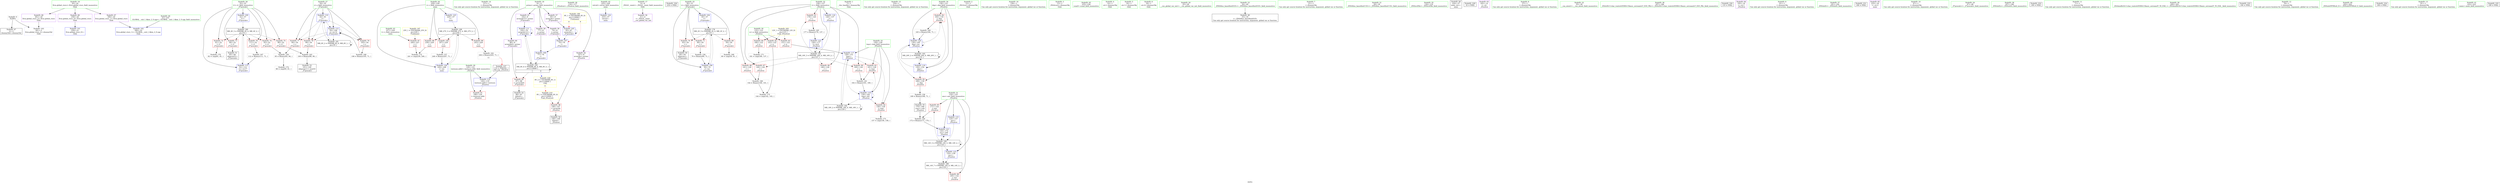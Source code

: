 digraph "SVFG" {
	label="SVFG";

	Node0x562e04402840 [shape=record,color=grey,label="{NodeID: 0\nNullPtr}"];
	Node0x562e04402840 -> Node0x562e0441ceb0[style=solid];
	Node0x562e04402840 -> Node0x562e0441ddd0[style=solid];
	Node0x562e0442ced0 [shape=record,color=black,label="{NodeID: 180\nMR_4V_3 = PHI(MR_4V_4, MR_4V_2, )\npts\{53 \}\n}"];
	Node0x562e0442ced0 -> Node0x562e0441f410[style=dashed];
	Node0x562e0442ced0 -> Node0x562e0441f4e0[style=dashed];
	Node0x562e0442ced0 -> Node0x562e0441f5b0[style=dashed];
	Node0x562e0442ced0 -> Node0x562e0441f680[style=dashed];
	Node0x562e0442ced0 -> Node0x562e0441f750[style=dashed];
	Node0x562e0442ced0 -> Node0x562e0441d600[style=dashed];
	Node0x562e0441d890 [shape=record,color=red,label="{NodeID: 97\n240\<--227\n\<--t\nmain\n}"];
	Node0x562e0441d890 -> Node0x562e04426330[style=solid];
	Node0x562e0441b0a0 [shape=record,color=green,label="{NodeID: 14\n137\<--1\n\<--dummyObj\nCan only get source location for instruction, argument, global var or function.}"];
	Node0x562e0441d460 [shape=record,color=blue,label="{NodeID: 111\n102\<--76\narrayidx12\<--\n_Z7precalcv\n}"];
	Node0x562e0441d460 -> Node0x562e0441d460[style=dashed];
	Node0x562e0441d460 -> Node0x562e0442d8d0[style=dashed];
	Node0x562e0441bd60 [shape=record,color=green,label="{NodeID: 28\n116\<--117\n_Z5solvei\<--_Z5solvei_field_insensitive\n}"];
	Node0x562e04423010 [shape=record,color=blue,label="{NodeID: 125\n229\<--57\ni\<--\nmain\n}"];
	Node0x562e04423010 -> Node0x562e0442fbd0[style=dashed];
	Node0x562e0441ca40 [shape=record,color=green,label="{NodeID: 42\n225\<--226\nretval\<--retval_field_insensitive\nmain\n}"];
	Node0x562e0441ca40 -> Node0x562e04422f40[style=solid];
	Node0x562e0441e680 [shape=record,color=purple,label="{NodeID: 56\n31\<--4\n\<--_ZStL8__ioinit\n__cxx_global_var_init\n}"];
	Node0x562e044404c0 [shape=record,color=black,label="{NodeID: 236\n234 = PHI()\n}"];
	Node0x562e0441f270 [shape=record,color=red,label="{NodeID: 70\n63\<--50\n\<--i\n_Z7precalcv\n}"];
	Node0x562e0441f270 -> Node0x562e0441e1a0[style=solid];
	Node0x562e04425bb0 [shape=record,color=grey,label="{NodeID: 167\n112 = Binary(111, 71, )\n}"];
	Node0x562e04425bb0 -> Node0x562e0441d600[style=solid];
	Node0x562e0441fdd0 [shape=record,color=red,label="{NodeID: 84\n180\<--122\n\<--n\n_Z5solvei\n}"];
	Node0x562e0441fdd0 -> Node0x562e044261b0[style=solid];
	Node0x562e04402ec0 [shape=record,color=green,label="{NodeID: 1\n7\<--1\n__dso_handle\<--dummyObj\nGlob }"];
	Node0x562e0442d3d0 [shape=record,color=black,label="{NodeID: 181\nMR_6V_2 = PHI(MR_6V_6, MR_6V_1, )\npts\{55 \}\n}"];
	Node0x562e0442d3d0 -> Node0x562e0441d390[style=dashed];
	Node0x562e0442d3d0 -> Node0x562e0442d3d0[style=dashed];
	Node0x562e0441d960 [shape=record,color=red,label="{NodeID: 98\n239\<--229\n\<--i\nmain\n}"];
	Node0x562e0441d960 -> Node0x562e04426330[style=solid];
	Node0x562e0441b130 [shape=record,color=green,label="{NodeID: 15\n154\<--1\n\<--dummyObj\nCan only get source location for instruction, argument, global var or function.}"];
	Node0x562e0441d530 [shape=record,color=blue,label="{NodeID: 112\n54\<--106\nj\<--inc14\n_Z7precalcv\n}"];
	Node0x562e0441d530 -> Node0x562e0441f820[style=dashed];
	Node0x562e0441d530 -> Node0x562e0441f8f0[style=dashed];
	Node0x562e0441d530 -> Node0x562e0441f9c0[style=dashed];
	Node0x562e0441d530 -> Node0x562e0441d530[style=dashed];
	Node0x562e0441d530 -> Node0x562e0442d3d0[style=dashed];
	Node0x562e0441be60 [shape=record,color=green,label="{NodeID: 29\n120\<--121\ntestnum.addr\<--testnum.addr_field_insensitive\n_Z5solvei\n}"];
	Node0x562e0441be60 -> Node0x562e0441fb60[style=solid];
	Node0x562e0441be60 -> Node0x562e0441d6d0[style=solid];
	Node0x562e044230e0 [shape=record,color=blue,label="{NodeID: 126\n229\<--248\ni\<--inc\nmain\n}"];
	Node0x562e044230e0 -> Node0x562e0442fbd0[style=dashed];
	Node0x562e0441cb10 [shape=record,color=green,label="{NodeID: 43\n227\<--228\nt\<--t_field_insensitive\nmain\n}"];
	Node0x562e0441cb10 -> Node0x562e0441d890[style=solid];
	Node0x562e0441e750 [shape=record,color=purple,label="{NodeID: 57\n65\<--8\narrayidx\<--prime\n_Z7precalcv\n}"];
	Node0x562e0441e750 -> Node0x562e0441cf80[style=solid];
	Node0x562e04440590 [shape=record,color=black,label="{NodeID: 237\n119 = PHI(244, )\n0th arg _Z5solvei }"];
	Node0x562e04440590 -> Node0x562e0441d6d0[style=solid];
	Node0x562e0441f340 [shape=record,color=red,label="{NodeID: 71\n69\<--50\n\<--i\n_Z7precalcv\n}"];
	Node0x562e0441f340 -> Node0x562e04424e30[style=solid];
	Node0x562e04425d30 [shape=record,color=grey,label="{NodeID: 168\n106 = Binary(105, 71, )\n}"];
	Node0x562e04425d30 -> Node0x562e0441d530[style=solid];
	Node0x562e0441fea0 [shape=record,color=red,label="{NodeID: 85\n171\<--124\n\<--ans\n_Z5solvei\n}"];
	Node0x562e0441fea0 -> Node0x562e04425730[style=solid];
	Node0x562e0441a230 [shape=record,color=green,label="{NodeID: 2\n12\<--1\n_ZSt3cin\<--dummyObj\nGlob }"];
	Node0x562e0442d8d0 [shape=record,color=black,label="{NodeID: 182\nMR_8V_6 = PHI(MR_8V_9, MR_8V_5, )\npts\{110000 \}\n|{|<s3>9}}"];
	Node0x562e0442d8d0 -> Node0x562e0441fa90[style=dashed];
	Node0x562e0442d8d0 -> Node0x562e0441d460[style=dashed];
	Node0x562e0442d8d0 -> Node0x562e0442d8d0[style=dashed];
	Node0x562e0442d8d0:s3 -> Node0x562e04436940[style=dashed,color=blue];
	Node0x562e0441da30 [shape=record,color=red,label="{NodeID: 99\n243\<--229\n\<--i\nmain\n}"];
	Node0x562e0441da30 -> Node0x562e04425430[style=solid];
	Node0x562e0441b1f0 [shape=record,color=green,label="{NodeID: 16\n158\<--1\n\<--dummyObj\nCan only get source location for instruction, argument, global var or function.}"];
	Node0x562e0441d600 [shape=record,color=blue,label="{NodeID: 113\n52\<--112\ni1\<--inc17\n_Z7precalcv\n}"];
	Node0x562e0441d600 -> Node0x562e0442ced0[style=dashed];
	Node0x562e0441bf30 [shape=record,color=green,label="{NodeID: 30\n122\<--123\nn\<--n_field_insensitive\n_Z5solvei\n}"];
	Node0x562e0441bf30 -> Node0x562e0441fc30[style=solid];
	Node0x562e0441bf30 -> Node0x562e0441fd00[style=solid];
	Node0x562e0441bf30 -> Node0x562e0441fdd0[style=solid];
	Node0x562e04434de0 [shape=record,color=yellow,style=double,label="{NodeID: 210\n8V_1 = ENCHI(MR_8V_0)\npts\{110000 \}\nFun[_Z5solvei]}"];
	Node0x562e04434de0 -> Node0x562e0441d7c0[style=dashed];
	Node0x562e0441cbe0 [shape=record,color=green,label="{NodeID: 44\n229\<--230\ni\<--i_field_insensitive\nmain\n}"];
	Node0x562e0441cbe0 -> Node0x562e0441d960[style=solid];
	Node0x562e0441cbe0 -> Node0x562e0441da30[style=solid];
	Node0x562e0441cbe0 -> Node0x562e0441db00[style=solid];
	Node0x562e0441cbe0 -> Node0x562e04423010[style=solid];
	Node0x562e0441cbe0 -> Node0x562e044230e0[style=solid];
	Node0x562e0441e820 [shape=record,color=purple,label="{NodeID: 58\n74\<--8\n\<--prime\n_Z7precalcv\n}"];
	Node0x562e0441e820 -> Node0x562e0441d120[style=solid];
	Node0x562e0441f410 [shape=record,color=red,label="{NodeID: 72\n81\<--52\n\<--i1\n_Z7precalcv\n}"];
	Node0x562e0441f410 -> Node0x562e04426030[style=solid];
	Node0x562e04425eb0 [shape=record,color=grey,label="{NodeID: 169\n60 = cmp(59, 61, )\n}"];
	Node0x562e0441ff70 [shape=record,color=red,label="{NodeID: 86\n195\<--124\n\<--ans\n_Z5solvei\n}"];
	Node0x562e0441a2c0 [shape=record,color=green,label="{NodeID: 3\n13\<--1\n_ZSt4cout\<--dummyObj\nGlob }"];
	Node0x562e0441db00 [shape=record,color=red,label="{NodeID: 100\n247\<--229\n\<--i\nmain\n}"];
	Node0x562e0441db00 -> Node0x562e04424cb0[style=solid];
	Node0x562e0441b2f0 [shape=record,color=green,label="{NodeID: 17\n4\<--6\n_ZStL8__ioinit\<--_ZStL8__ioinit_field_insensitive\nGlob }"];
	Node0x562e0441b2f0 -> Node0x562e0441e680[style=solid];
	Node0x562e04433a10 [shape=record,color=yellow,style=double,label="{NodeID: 197\n25V_1 = ENCHI(MR_25V_0)\npts\{228 \}\nFun[main]}"];
	Node0x562e04433a10 -> Node0x562e0441d890[style=dashed];
	Node0x562e0441d6d0 [shape=record,color=blue,label="{NodeID: 114\n120\<--119\ntestnum.addr\<--testnum\n_Z5solvei\n}"];
	Node0x562e0441d6d0 -> Node0x562e0441fb60[style=dashed];
	Node0x562e0441c000 [shape=record,color=green,label="{NodeID: 31\n124\<--125\nans\<--ans_field_insensitive\n_Z5solvei\n}"];
	Node0x562e0441c000 -> Node0x562e0441fea0[style=solid];
	Node0x562e0441c000 -> Node0x562e0441ff70[style=solid];
	Node0x562e0441c000 -> Node0x562e044227f0[style=solid];
	Node0x562e0441c000 -> Node0x562e04422cd0[style=solid];
	Node0x562e0441c000 -> Node0x562e04422e70[style=solid];
	Node0x562e0441ccb0 [shape=record,color=green,label="{NodeID: 45\n235\<--236\nscanf\<--scanf_field_insensitive\n}"];
	Node0x562e0441e8f0 [shape=record,color=purple,label="{NodeID: 59\n77\<--8\n\<--prime\n_Z7precalcv\n}"];
	Node0x562e0441e8f0 -> Node0x562e0441d1f0[style=solid];
	Node0x562e04424b30 [shape=record,color=grey,label="{NodeID: 156\n169 = Binary(168, 71, )\n}"];
	Node0x562e04424b30 -> Node0x562e0441e5b0[style=solid];
	Node0x562e0441f4e0 [shape=record,color=red,label="{NodeID: 73\n84\<--52\n\<--i1\n_Z7precalcv\n}"];
	Node0x562e0441f4e0 -> Node0x562e0441e270[style=solid];
	Node0x562e04426030 [shape=record,color=grey,label="{NodeID: 170\n82 = cmp(81, 61, )\n}"];
	Node0x562e04420040 [shape=record,color=red,label="{NodeID: 87\n140\<--126\n\<--i\n_Z5solvei\n}"];
	Node0x562e04420040 -> Node0x562e04425a30[style=solid];
	Node0x562e0441a350 [shape=record,color=green,label="{NodeID: 4\n14\<--1\n.str\<--dummyObj\nGlob }"];
	Node0x562e0441dbd0 [shape=record,color=blue,label="{NodeID: 101\n259\<--21\nllvm.global_ctors_0\<--\nGlob }"];
	Node0x562e0441b3f0 [shape=record,color=green,label="{NodeID: 18\n8\<--11\nprime\<--prime_field_insensitive\nGlob }"];
	Node0x562e0441b3f0 -> Node0x562e0441e750[style=solid];
	Node0x562e0441b3f0 -> Node0x562e0441e820[style=solid];
	Node0x562e0441b3f0 -> Node0x562e0441e8f0[style=solid];
	Node0x562e0441b3f0 -> Node0x562e0441e9c0[style=solid];
	Node0x562e0441b3f0 -> Node0x562e0441ea90[style=solid];
	Node0x562e0441b3f0 -> Node0x562e0441eb60[style=solid];
	Node0x562e044227f0 [shape=record,color=blue,label="{NodeID: 115\n124\<--137\nans\<--\n_Z5solvei\n}"];
	Node0x562e044227f0 -> Node0x562e044300d0[style=dashed];
	Node0x562e0441c0d0 [shape=record,color=green,label="{NodeID: 32\n126\<--127\ni\<--i_field_insensitive\n_Z5solvei\n}"];
	Node0x562e0441c0d0 -> Node0x562e04420040[style=solid];
	Node0x562e0441c0d0 -> Node0x562e04420110[style=solid];
	Node0x562e0441c0d0 -> Node0x562e044201e0[style=solid];
	Node0x562e0441c0d0 -> Node0x562e044202b0[style=solid];
	Node0x562e0441c0d0 -> Node0x562e04420380[style=solid];
	Node0x562e0441c0d0 -> Node0x562e044228c0[style=solid];
	Node0x562e0441c0d0 -> Node0x562e04422da0[style=solid];
	Node0x562e0441cdb0 [shape=record,color=green,label="{NodeID: 46\n22\<--255\n_GLOBAL__sub_I_Akim_2_0.cpp\<--_GLOBAL__sub_I_Akim_2_0.cpp_field_insensitive\n}"];
	Node0x562e0441cdb0 -> Node0x562e0441dcd0[style=solid];
	Node0x562e0441e9c0 [shape=record,color=purple,label="{NodeID: 60\n86\<--8\narrayidx6\<--prime\n_Z7precalcv\n}"];
	Node0x562e0441e9c0 -> Node0x562e0441fa90[style=solid];
	Node0x562e04424cb0 [shape=record,color=grey,label="{NodeID: 157\n248 = Binary(247, 71, )\n}"];
	Node0x562e04424cb0 -> Node0x562e044230e0[style=solid];
	Node0x562e0441f5b0 [shape=record,color=red,label="{NodeID: 74\n93\<--52\n\<--i1\n_Z7precalcv\n}"];
	Node0x562e0441f5b0 -> Node0x562e04424fb0[style=solid];
	Node0x562e044261b0 [shape=record,color=grey,label="{NodeID: 171\n181 = cmp(180, 137, )\n}"];
	Node0x562e04420110 [shape=record,color=red,label="{NodeID: 88\n141\<--126\n\<--i\n_Z5solvei\n}"];
	Node0x562e04420110 -> Node0x562e04425a30[style=solid];
	Node0x562e0441a3e0 [shape=record,color=green,label="{NodeID: 5\n16\<--1\n.str.1\<--dummyObj\nGlob }"];
	Node0x562e0441dcd0 [shape=record,color=blue,label="{NodeID: 102\n260\<--22\nllvm.global_ctors_1\<--_GLOBAL__sub_I_Akim_2_0.cpp\nGlob }"];
	Node0x562e0441b4f0 [shape=record,color=green,label="{NodeID: 19\n20\<--24\nllvm.global_ctors\<--llvm.global_ctors_field_insensitive\nGlob }"];
	Node0x562e0441b4f0 -> Node0x562e0441eea0[style=solid];
	Node0x562e0441b4f0 -> Node0x562e0441efa0[style=solid];
	Node0x562e0441b4f0 -> Node0x562e0441f0a0[style=solid];
	Node0x562e04433bd0 [shape=record,color=yellow,style=double,label="{NodeID: 199\n8V_1 = ENCHI(MR_8V_0)\npts\{110000 \}\nFun[main]|{<s0>9|<s1>9}}"];
	Node0x562e04433bd0:s0 -> Node0x562e0441cf80[style=dashed,color=red];
	Node0x562e04433bd0:s1 -> Node0x562e0441d120[style=dashed,color=red];
	Node0x562e044228c0 [shape=record,color=blue,label="{NodeID: 116\n126\<--137\ni\<--\n_Z5solvei\n}"];
	Node0x562e044228c0 -> Node0x562e044305d0[style=dashed];
	Node0x562e0441c1a0 [shape=record,color=green,label="{NodeID: 33\n128\<--129\ntmp\<--tmp_field_insensitive\n_Z5solvei\n}"];
	Node0x562e0441c1a0 -> Node0x562e04420450[style=solid];
	Node0x562e0441c1a0 -> Node0x562e04420520[style=solid];
	Node0x562e0441c1a0 -> Node0x562e04422990[style=solid];
	Node0x562e0441c1a0 -> Node0x562e04422b30[style=solid];
	Node0x562e0441ceb0 [shape=record,color=black,label="{NodeID: 47\n2\<--3\ndummyVal\<--dummyVal\n}"];
	Node0x562e0441ea90 [shape=record,color=purple,label="{NodeID: 61\n102\<--8\narrayidx12\<--prime\n_Z7precalcv\n}"];
	Node0x562e0441ea90 -> Node0x562e0441d460[style=solid];
	Node0x562e04424e30 [shape=record,color=grey,label="{NodeID: 158\n70 = Binary(69, 71, )\n}"];
	Node0x562e04424e30 -> Node0x562e0441d050[style=solid];
	Node0x562e0441f680 [shape=record,color=red,label="{NodeID: 75\n98\<--52\n\<--i1\n_Z7precalcv\n}"];
	Node0x562e0441f680 -> Node0x562e044255b0[style=solid];
	Node0x562e04426330 [shape=record,color=grey,label="{NodeID: 172\n241 = cmp(239, 240, )\n}"];
	Node0x562e044201e0 [shape=record,color=red,label="{NodeID: 89\n146\<--126\n\<--i\n_Z5solvei\n}"];
	Node0x562e0441ac20 [shape=record,color=green,label="{NodeID: 6\n18\<--1\n.str.2\<--dummyObj\nGlob }"];
	Node0x562e0442ecd0 [shape=record,color=black,label="{NodeID: 186\nMR_14V_7 = PHI(MR_14V_6, MR_14V_3, )\npts\{125 \}\n}"];
	Node0x562e0442ecd0 -> Node0x562e0441ff70[style=dashed];
	Node0x562e0441ddd0 [shape=record,color=blue, style = dotted,label="{NodeID: 103\n261\<--3\nllvm.global_ctors_2\<--dummyVal\nGlob }"];
	Node0x562e0441b5f0 [shape=record,color=green,label="{NodeID: 20\n25\<--26\n__cxx_global_var_init\<--__cxx_global_var_init_field_insensitive\n}"];
	Node0x562e04422990 [shape=record,color=blue,label="{NodeID: 117\n128\<--151\ntmp\<--\n_Z5solvei\n}"];
	Node0x562e04422990 -> Node0x562e04420450[style=dashed];
	Node0x562e04422990 -> Node0x562e04420520[style=dashed];
	Node0x562e04422990 -> Node0x562e04422b30[style=dashed];
	Node0x562e04422990 -> Node0x562e04420ba0[style=dashed];
	Node0x562e0441c270 [shape=record,color=green,label="{NodeID: 34\n130\<--131\ndeg\<--deg_field_insensitive\n_Z5solvei\n}"];
	Node0x562e0441c270 -> Node0x562e044205f0[style=solid];
	Node0x562e0441c270 -> Node0x562e044206c0[style=solid];
	Node0x562e0441c270 -> Node0x562e04422a60[style=solid];
	Node0x562e0441c270 -> Node0x562e04422c00[style=solid];
	Node0x562e0441dfd0 [shape=record,color=black,label="{NodeID: 48\n33\<--34\n\<--_ZNSt8ios_base4InitD1Ev\nCan only get source location for instruction, argument, global var or function.}"];
	Node0x562e04436940 [shape=record,color=yellow,style=double,label="{NodeID: 228\n8V_2 = CSCHI(MR_8V_1)\npts\{110000 \}\nCS[]|{<s0>11}}"];
	Node0x562e04436940:s0 -> Node0x562e04434de0[style=dashed,color=red];
	Node0x562e0441eb60 [shape=record,color=purple,label="{NodeID: 62\n147\<--8\narrayidx\<--prime\n_Z5solvei\n}"];
	Node0x562e0441eb60 -> Node0x562e0441d7c0[style=solid];
	Node0x562e04424fb0 [shape=record,color=grey,label="{NodeID: 159\n95 = Binary(93, 94, )\n}"];
	Node0x562e04424fb0 -> Node0x562e04426630[style=solid];
	Node0x562e0441f750 [shape=record,color=red,label="{NodeID: 76\n111\<--52\n\<--i1\n_Z7precalcv\n}"];
	Node0x562e0441f750 -> Node0x562e04425bb0[style=solid];
	Node0x562e044264b0 [shape=record,color=grey,label="{NodeID: 173\n157 = cmp(156, 158, )\n}"];
	Node0x562e044202b0 [shape=record,color=red,label="{NodeID: 90\n160\<--126\n\<--i\n_Z5solvei\n}"];
	Node0x562e044202b0 -> Node0x562e044252b0[style=solid];
	Node0x562e0441acb0 [shape=record,color=green,label="{NodeID: 7\n21\<--1\n\<--dummyObj\nCan only get source location for instruction, argument, global var or function.}"];
	Node0x562e0441ded0 [shape=record,color=blue,label="{NodeID: 104\n50\<--57\ni\<--\n_Z7precalcv\n}"];
	Node0x562e0441ded0 -> Node0x562e0442bad0[style=dashed];
	Node0x562e0441b6f0 [shape=record,color=green,label="{NodeID: 21\n29\<--30\n_ZNSt8ios_base4InitC1Ev\<--_ZNSt8ios_base4InitC1Ev_field_insensitive\n}"];
	Node0x562e04422a60 [shape=record,color=blue,label="{NodeID: 118\n130\<--154\ndeg\<--\n_Z5solvei\n}"];
	Node0x562e04422a60 -> Node0x562e044205f0[style=dashed];
	Node0x562e04422a60 -> Node0x562e044206c0[style=dashed];
	Node0x562e04422a60 -> Node0x562e04422c00[style=dashed];
	Node0x562e04422a60 -> Node0x562e044210a0[style=dashed];
	Node0x562e0441c340 [shape=record,color=green,label="{NodeID: 35\n134\<--135\n_ZNSirsERx\<--_ZNSirsERx_field_insensitive\n}"];
	Node0x562e0441e0d0 [shape=record,color=black,label="{NodeID: 49\n224\<--57\nmain_ret\<--\nmain\n}"];
	Node0x562e041e7260 [shape=record,color=black,label="{NodeID: 229\n32 = PHI()\n}"];
	Node0x562e0441ec30 [shape=record,color=purple,label="{NodeID: 63\n185\<--14\n\<--.str\n_Z5solvei\n}"];
	Node0x562e04425130 [shape=record,color=grey,label="{NodeID: 160\n165 = Binary(164, 71, )\n}"];
	Node0x562e04425130 -> Node0x562e04422c00[style=solid];
	Node0x562e0441f820 [shape=record,color=red,label="{NodeID: 77\n94\<--54\n\<--j\n_Z7precalcv\n}"];
	Node0x562e0441f820 -> Node0x562e04424fb0[style=solid];
	Node0x562e04426630 [shape=record,color=grey,label="{NodeID: 174\n96 = cmp(95, 61, )\n}"];
	Node0x562e04420380 [shape=record,color=red,label="{NodeID: 91\n176\<--126\n\<--i\n_Z5solvei\n}"];
	Node0x562e04420380 -> Node0x562e044258b0[style=solid];
	Node0x562e0441ad40 [shape=record,color=green,label="{NodeID: 8\n57\<--1\n\<--dummyObj\nCan only get source location for instruction, argument, global var or function.}"];
	Node0x562e0441cf80 [shape=record,color=blue,label="{NodeID: 105\n65\<--67\narrayidx\<--\n_Z7precalcv\n}"];
	Node0x562e0441cf80 -> Node0x562e0441cf80[style=dashed];
	Node0x562e0441cf80 -> Node0x562e0441d120[style=dashed];
	Node0x562e0441b7f0 [shape=record,color=green,label="{NodeID: 22\n35\<--36\n__cxa_atexit\<--__cxa_atexit_field_insensitive\n}"];
	Node0x562e04422b30 [shape=record,color=blue,label="{NodeID: 119\n128\<--162\ntmp\<--div\n_Z5solvei\n}"];
	Node0x562e04422b30 -> Node0x562e04420450[style=dashed];
	Node0x562e04422b30 -> Node0x562e04420520[style=dashed];
	Node0x562e04422b30 -> Node0x562e04422b30[style=dashed];
	Node0x562e04422b30 -> Node0x562e04420ba0[style=dashed];
	Node0x562e0441c440 [shape=record,color=green,label="{NodeID: 36\n187\<--188\n_ZStlsISt11char_traitsIcEERSt13basic_ostreamIcT_ES5_PKc\<--_ZStlsISt11char_traitsIcEERSt13basic_ostreamIcT_ES5_PKc_field_insensitive\n}"];
	Node0x562e0441e1a0 [shape=record,color=black,label="{NodeID: 50\n64\<--63\nidxprom\<--\n_Z7precalcv\n}"];
	Node0x562e0443f430 [shape=record,color=black,label="{NodeID: 230\n133 = PHI()\n}"];
	Node0x562e0441ed00 [shape=record,color=purple,label="{NodeID: 64\n193\<--16\n\<--.str.1\n_Z5solvei\n}"];
	Node0x562e044252b0 [shape=record,color=grey,label="{NodeID: 161\n162 = Binary(161, 160, )\n}"];
	Node0x562e044252b0 -> Node0x562e04422b30[style=solid];
	Node0x562e0441f8f0 [shape=record,color=red,label="{NodeID: 78\n99\<--54\n\<--j\n_Z7precalcv\n}"];
	Node0x562e0441f8f0 -> Node0x562e044255b0[style=solid];
	Node0x562e044267b0 [shape=record,color=grey,label="{NodeID: 175\n144 = cmp(142, 143, )\n}"];
	Node0x562e04420450 [shape=record,color=red,label="{NodeID: 92\n156\<--128\n\<--tmp\n_Z5solvei\n}"];
	Node0x562e04420450 -> Node0x562e044264b0[style=solid];
	Node0x562e0441add0 [shape=record,color=green,label="{NodeID: 9\n61\<--1\n\<--dummyObj\nCan only get source location for instruction, argument, global var or function.}"];
	Node0x562e0442fbd0 [shape=record,color=black,label="{NodeID: 189\nMR_27V_3 = PHI(MR_27V_4, MR_27V_2, )\npts\{230 \}\n}"];
	Node0x562e0442fbd0 -> Node0x562e0441d960[style=dashed];
	Node0x562e0442fbd0 -> Node0x562e0441da30[style=dashed];
	Node0x562e0442fbd0 -> Node0x562e0441db00[style=dashed];
	Node0x562e0442fbd0 -> Node0x562e044230e0[style=dashed];
	Node0x562e0441d050 [shape=record,color=blue,label="{NodeID: 106\n50\<--70\ni\<--inc\n_Z7precalcv\n}"];
	Node0x562e0441d050 -> Node0x562e0442bad0[style=dashed];
	Node0x562e0441b8f0 [shape=record,color=green,label="{NodeID: 23\n34\<--40\n_ZNSt8ios_base4InitD1Ev\<--_ZNSt8ios_base4InitD1Ev_field_insensitive\n}"];
	Node0x562e0441b8f0 -> Node0x562e0441dfd0[style=solid];
	Node0x562e04422c00 [shape=record,color=blue,label="{NodeID: 120\n130\<--165\ndeg\<--inc\n_Z5solvei\n}"];
	Node0x562e04422c00 -> Node0x562e044205f0[style=dashed];
	Node0x562e04422c00 -> Node0x562e044206c0[style=dashed];
	Node0x562e04422c00 -> Node0x562e04422c00[style=dashed];
	Node0x562e04422c00 -> Node0x562e044210a0[style=dashed];
	Node0x562e0441c540 [shape=record,color=green,label="{NodeID: 37\n191\<--192\n_ZNSolsEi\<--_ZNSolsEi_field_insensitive\n}"];
	Node0x562e0441e270 [shape=record,color=black,label="{NodeID: 51\n85\<--84\nidxprom5\<--\n_Z7precalcv\n}"];
	Node0x562e0443ff90 [shape=record,color=black,label="{NodeID: 231\n186 = PHI()\n}"];
	Node0x562e0441edd0 [shape=record,color=purple,label="{NodeID: 65\n233\<--18\n\<--.str.2\nmain\n}"];
	Node0x562e04425430 [shape=record,color=grey,label="{NodeID: 162\n244 = Binary(243, 71, )\n|{<s0>11}}"];
	Node0x562e04425430:s0 -> Node0x562e04440590[style=solid,color=red];
	Node0x562e0441f9c0 [shape=record,color=red,label="{NodeID: 79\n105\<--54\n\<--j\n_Z7precalcv\n}"];
	Node0x562e0441f9c0 -> Node0x562e04425d30[style=solid];
	Node0x562e0442bad0 [shape=record,color=black,label="{NodeID: 176\nMR_2V_3 = PHI(MR_2V_4, MR_2V_2, )\npts\{51 \}\n}"];
	Node0x562e0442bad0 -> Node0x562e0441f1a0[style=dashed];
	Node0x562e0442bad0 -> Node0x562e0441f270[style=dashed];
	Node0x562e0442bad0 -> Node0x562e0441f340[style=dashed];
	Node0x562e0442bad0 -> Node0x562e0441d050[style=dashed];
	Node0x562e04420520 [shape=record,color=red,label="{NodeID: 93\n161\<--128\n\<--tmp\n_Z5solvei\n}"];
	Node0x562e04420520 -> Node0x562e044252b0[style=solid];
	Node0x562e0441ae60 [shape=record,color=green,label="{NodeID: 10\n67\<--1\n\<--dummyObj\nCan only get source location for instruction, argument, global var or function.}"];
	Node0x562e044300d0 [shape=record,color=black,label="{NodeID: 190\nMR_14V_3 = PHI(MR_14V_5, MR_14V_2, )\npts\{125 \}\n}"];
	Node0x562e044300d0 -> Node0x562e0441fea0[style=dashed];
	Node0x562e044300d0 -> Node0x562e04422cd0[style=dashed];
	Node0x562e044300d0 -> Node0x562e04422e70[style=dashed];
	Node0x562e044300d0 -> Node0x562e0442ecd0[style=dashed];
	Node0x562e044300d0 -> Node0x562e044300d0[style=dashed];
	Node0x562e0441d120 [shape=record,color=blue,label="{NodeID: 107\n74\<--76\n\<--\n_Z7precalcv\n}"];
	Node0x562e0441d120 -> Node0x562e0441d1f0[style=dashed];
	Node0x562e0441b9f0 [shape=record,color=green,label="{NodeID: 24\n47\<--48\n_Z7precalcv\<--_Z7precalcv_field_insensitive\n}"];
	Node0x562e04422cd0 [shape=record,color=blue,label="{NodeID: 121\n124\<--172\nans\<--add\n_Z5solvei\n}"];
	Node0x562e04422cd0 -> Node0x562e044300d0[style=dashed];
	Node0x562e0441c640 [shape=record,color=green,label="{NodeID: 38\n197\<--198\n_ZNSolsEx\<--_ZNSolsEx_field_insensitive\n}"];
	Node0x562e0441e340 [shape=record,color=black,label="{NodeID: 52\n88\<--87\ntobool\<--\n_Z7precalcv\n}"];
	Node0x562e044400f0 [shape=record,color=black,label="{NodeID: 232\n190 = PHI()\n}"];
	Node0x562e0441eea0 [shape=record,color=purple,label="{NodeID: 66\n259\<--20\nllvm.global_ctors_0\<--llvm.global_ctors\nGlob }"];
	Node0x562e0441eea0 -> Node0x562e0441dbd0[style=solid];
	Node0x562e044255b0 [shape=record,color=grey,label="{NodeID: 163\n100 = Binary(98, 99, )\n}"];
	Node0x562e044255b0 -> Node0x562e0441e410[style=solid];
	Node0x562e0441fa90 [shape=record,color=red,label="{NodeID: 80\n87\<--86\n\<--arrayidx6\n_Z7precalcv\n}"];
	Node0x562e0441fa90 -> Node0x562e0441e340[style=solid];
	Node0x562e044205f0 [shape=record,color=red,label="{NodeID: 94\n164\<--130\n\<--deg\n_Z5solvei\n}"];
	Node0x562e044205f0 -> Node0x562e04425130[style=solid];
	Node0x562e0441aef0 [shape=record,color=green,label="{NodeID: 11\n71\<--1\n\<--dummyObj\nCan only get source location for instruction, argument, global var or function.}"];
	Node0x562e044305d0 [shape=record,color=black,label="{NodeID: 191\nMR_16V_3 = PHI(MR_16V_4, MR_16V_2, )\npts\{127 \}\n}"];
	Node0x562e044305d0 -> Node0x562e04420040[style=dashed];
	Node0x562e044305d0 -> Node0x562e04420110[style=dashed];
	Node0x562e044305d0 -> Node0x562e044201e0[style=dashed];
	Node0x562e044305d0 -> Node0x562e044202b0[style=dashed];
	Node0x562e044305d0 -> Node0x562e04420380[style=dashed];
	Node0x562e044305d0 -> Node0x562e04422da0[style=dashed];
	Node0x562e0441d1f0 [shape=record,color=blue,label="{NodeID: 108\n77\<--76\n\<--\n_Z7precalcv\n}"];
	Node0x562e0441d1f0 -> Node0x562e0442d8d0[style=dashed];
	Node0x562e0441baf0 [shape=record,color=green,label="{NodeID: 25\n50\<--51\ni\<--i_field_insensitive\n_Z7precalcv\n}"];
	Node0x562e0441baf0 -> Node0x562e0441f1a0[style=solid];
	Node0x562e0441baf0 -> Node0x562e0441f270[style=solid];
	Node0x562e0441baf0 -> Node0x562e0441f340[style=solid];
	Node0x562e0441baf0 -> Node0x562e0441ded0[style=solid];
	Node0x562e0441baf0 -> Node0x562e0441d050[style=solid];
	Node0x562e04434980 [shape=record,color=yellow,style=double,label="{NodeID: 205\n12V_1 = ENCHI(MR_12V_0)\npts\{123 \}\nFun[_Z5solvei]}"];
	Node0x562e04434980 -> Node0x562e0441fc30[style=dashed];
	Node0x562e04434980 -> Node0x562e0441fd00[style=dashed];
	Node0x562e04434980 -> Node0x562e0441fdd0[style=dashed];
	Node0x562e04422da0 [shape=record,color=blue,label="{NodeID: 122\n126\<--177\ni\<--inc2\n_Z5solvei\n}"];
	Node0x562e04422da0 -> Node0x562e044305d0[style=dashed];
	Node0x562e0441c740 [shape=record,color=green,label="{NodeID: 39\n200\<--201\n_ZSt4endlIcSt11char_traitsIcEERSt13basic_ostreamIT_T0_ES6_\<--_ZSt4endlIcSt11char_traitsIcEERSt13basic_ostreamIT_T0_ES6__field_insensitive\n}"];
	Node0x562e0441e410 [shape=record,color=black,label="{NodeID: 53\n101\<--100\nidxprom11\<--mul10\n_Z7precalcv\n}"];
	Node0x562e044401f0 [shape=record,color=black,label="{NodeID: 233\n194 = PHI()\n}"];
	Node0x562e0441efa0 [shape=record,color=purple,label="{NodeID: 67\n260\<--20\nllvm.global_ctors_1\<--llvm.global_ctors\nGlob }"];
	Node0x562e0441efa0 -> Node0x562e0441dcd0[style=solid];
	Node0x562e04425730 [shape=record,color=grey,label="{NodeID: 164\n172 = Binary(171, 170, )\n}"];
	Node0x562e04425730 -> Node0x562e04422cd0[style=solid];
	Node0x562e0441fb60 [shape=record,color=red,label="{NodeID: 81\n189\<--120\n\<--testnum.addr\n_Z5solvei\n}"];
	Node0x562e044206c0 [shape=record,color=red,label="{NodeID: 95\n168\<--130\n\<--deg\n_Z5solvei\n}"];
	Node0x562e044206c0 -> Node0x562e04424b30[style=solid];
	Node0x562e0441af80 [shape=record,color=green,label="{NodeID: 12\n76\<--1\n\<--dummyObj\nCan only get source location for instruction, argument, global var or function.}"];
	Node0x562e04420ba0 [shape=record,color=black,label="{NodeID: 192\nMR_18V_2 = PHI(MR_18V_6, MR_18V_1, )\npts\{129 \}\n}"];
	Node0x562e04420ba0 -> Node0x562e04422990[style=dashed];
	Node0x562e04420ba0 -> Node0x562e04420ba0[style=dashed];
	Node0x562e0441d2c0 [shape=record,color=blue,label="{NodeID: 109\n52\<--57\ni1\<--\n_Z7precalcv\n}"];
	Node0x562e0441d2c0 -> Node0x562e0442ced0[style=dashed];
	Node0x562e0441bbc0 [shape=record,color=green,label="{NodeID: 26\n52\<--53\ni1\<--i1_field_insensitive\n_Z7precalcv\n}"];
	Node0x562e0441bbc0 -> Node0x562e0441f410[style=solid];
	Node0x562e0441bbc0 -> Node0x562e0441f4e0[style=solid];
	Node0x562e0441bbc0 -> Node0x562e0441f5b0[style=solid];
	Node0x562e0441bbc0 -> Node0x562e0441f680[style=solid];
	Node0x562e0441bbc0 -> Node0x562e0441f750[style=solid];
	Node0x562e0441bbc0 -> Node0x562e0441d2c0[style=solid];
	Node0x562e0441bbc0 -> Node0x562e0441d600[style=solid];
	Node0x562e04422e70 [shape=record,color=blue,label="{NodeID: 123\n124\<--158\nans\<--\n_Z5solvei\n}"];
	Node0x562e04422e70 -> Node0x562e0442ecd0[style=dashed];
	Node0x562e0441c840 [shape=record,color=green,label="{NodeID: 40\n202\<--203\n_ZNSolsEPFRSoS_E\<--_ZNSolsEPFRSoS_E_field_insensitive\n}"];
	Node0x562e0441e4e0 [shape=record,color=black,label="{NodeID: 54\n149\<--148\ntobool\<--\n_Z5solvei\n}"];
	Node0x562e044402f0 [shape=record,color=black,label="{NodeID: 234\n196 = PHI()\n}"];
	Node0x562e0441f0a0 [shape=record,color=purple,label="{NodeID: 68\n261\<--20\nllvm.global_ctors_2\<--llvm.global_ctors\nGlob }"];
	Node0x562e0441f0a0 -> Node0x562e0441ddd0[style=solid];
	Node0x562e044258b0 [shape=record,color=grey,label="{NodeID: 165\n177 = Binary(176, 137, )\n}"];
	Node0x562e044258b0 -> Node0x562e04422da0[style=solid];
	Node0x562e0441fc30 [shape=record,color=red,label="{NodeID: 82\n143\<--122\n\<--n\n_Z5solvei\n}"];
	Node0x562e0441fc30 -> Node0x562e044267b0[style=solid];
	Node0x562e0441d7c0 [shape=record,color=red,label="{NodeID: 96\n148\<--147\n\<--arrayidx\n_Z5solvei\n}"];
	Node0x562e0441d7c0 -> Node0x562e0441e4e0[style=solid];
	Node0x562e0441b010 [shape=record,color=green,label="{NodeID: 13\n91\<--1\n\<--dummyObj\nCan only get source location for instruction, argument, global var or function.}"];
	Node0x562e044210a0 [shape=record,color=black,label="{NodeID: 193\nMR_20V_2 = PHI(MR_20V_6, MR_20V_1, )\npts\{131 \}\n}"];
	Node0x562e044210a0 -> Node0x562e04422a60[style=dashed];
	Node0x562e044210a0 -> Node0x562e044210a0[style=dashed];
	Node0x562e0441d390 [shape=record,color=blue,label="{NodeID: 110\n54\<--91\nj\<--\n_Z7precalcv\n}"];
	Node0x562e0441d390 -> Node0x562e0441f820[style=dashed];
	Node0x562e0441d390 -> Node0x562e0441f8f0[style=dashed];
	Node0x562e0441d390 -> Node0x562e0441f9c0[style=dashed];
	Node0x562e0441d390 -> Node0x562e0441d530[style=dashed];
	Node0x562e0441d390 -> Node0x562e0442d3d0[style=dashed];
	Node0x562e0441bc90 [shape=record,color=green,label="{NodeID: 27\n54\<--55\nj\<--j_field_insensitive\n_Z7precalcv\n}"];
	Node0x562e0441bc90 -> Node0x562e0441f820[style=solid];
	Node0x562e0441bc90 -> Node0x562e0441f8f0[style=solid];
	Node0x562e0441bc90 -> Node0x562e0441f9c0[style=solid];
	Node0x562e0441bc90 -> Node0x562e0441d390[style=solid];
	Node0x562e0441bc90 -> Node0x562e0441d530[style=solid];
	Node0x562e04422f40 [shape=record,color=blue,label="{NodeID: 124\n225\<--57\nretval\<--\nmain\n}"];
	Node0x562e0441c940 [shape=record,color=green,label="{NodeID: 41\n222\<--223\nmain\<--main_field_insensitive\n}"];
	Node0x562e0441e5b0 [shape=record,color=black,label="{NodeID: 55\n170\<--169\nconv\<--sub\n_Z5solvei\n}"];
	Node0x562e0441e5b0 -> Node0x562e04425730[style=solid];
	Node0x562e044403f0 [shape=record,color=black,label="{NodeID: 235\n199 = PHI()\n}"];
	Node0x562e0441f1a0 [shape=record,color=red,label="{NodeID: 69\n59\<--50\n\<--i\n_Z7precalcv\n}"];
	Node0x562e0441f1a0 -> Node0x562e04425eb0[style=solid];
	Node0x562e04425a30 [shape=record,color=grey,label="{NodeID: 166\n142 = Binary(140, 141, )\n}"];
	Node0x562e04425a30 -> Node0x562e044267b0[style=solid];
	Node0x562e0441fd00 [shape=record,color=red,label="{NodeID: 83\n151\<--122\n\<--n\n_Z5solvei\n}"];
	Node0x562e0441fd00 -> Node0x562e04422990[style=solid];
}
